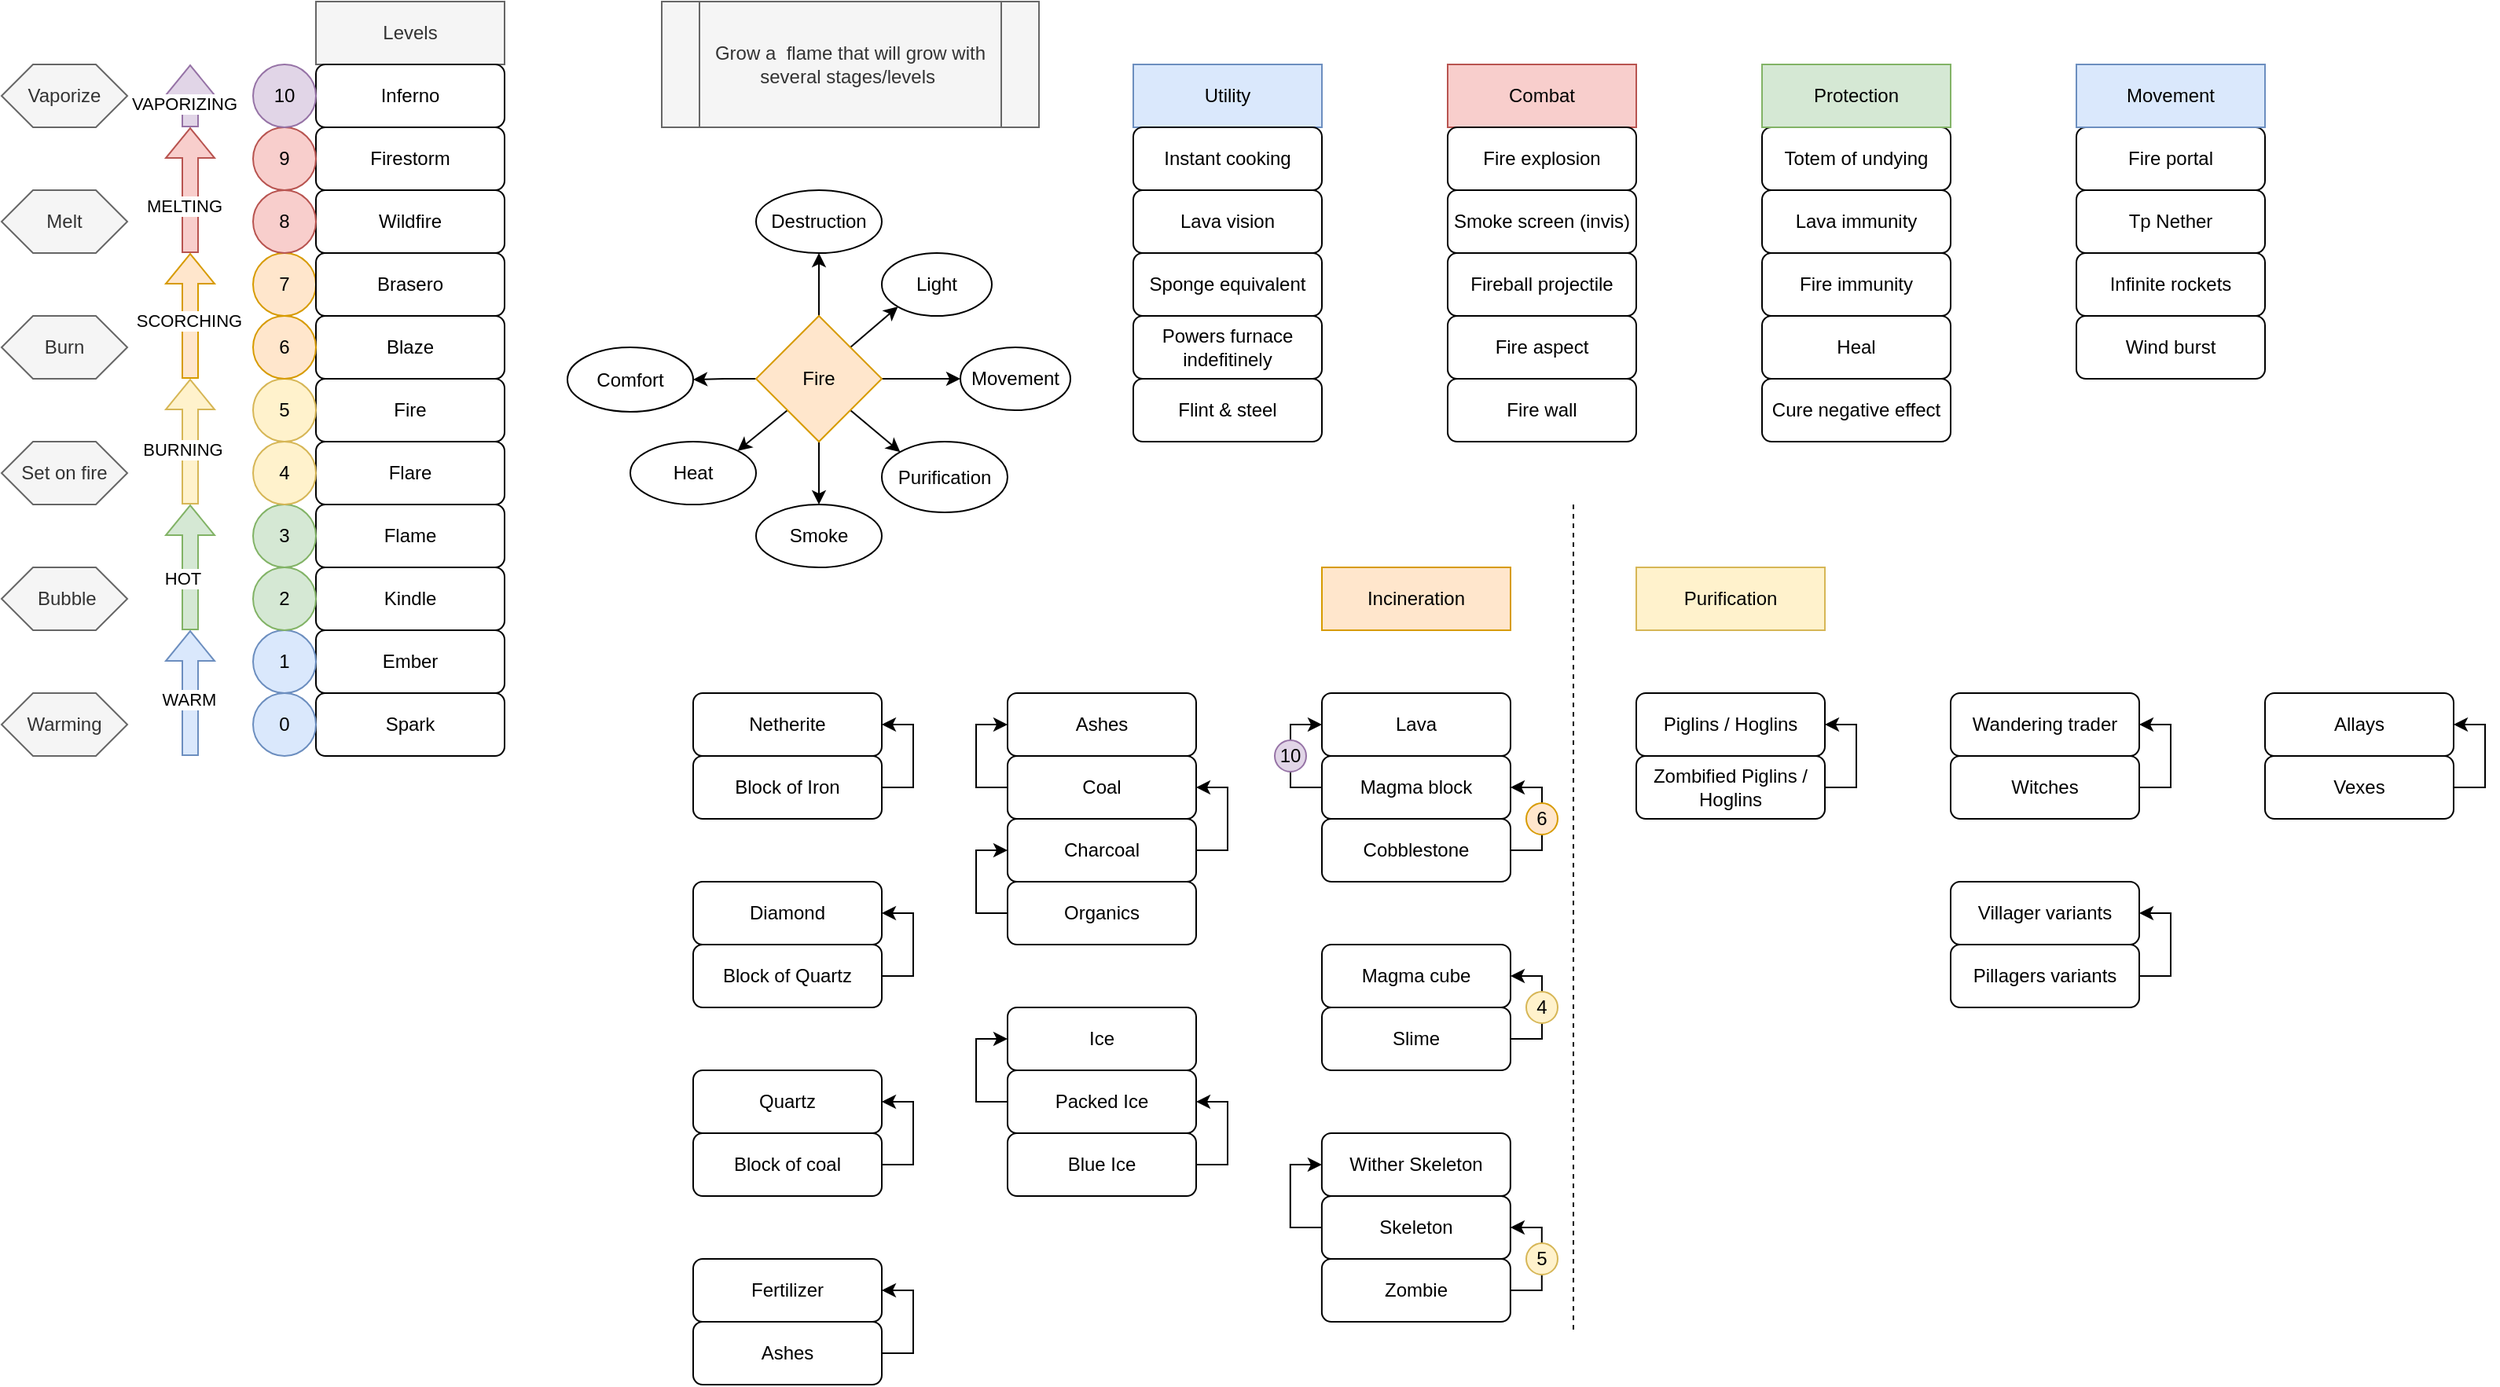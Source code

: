 <mxfile version="24.6.1" type="device">
  <diagram name="Page-1" id="gEDhe4CaS5Uwdqgw5bDy">
    <mxGraphModel dx="2025" dy="967" grid="1" gridSize="10" guides="0" tooltips="1" connect="1" arrows="1" fold="1" page="0" pageScale="1" pageWidth="850" pageHeight="1100" math="0" shadow="0">
      <root>
        <mxCell id="0" />
        <mxCell id="1" parent="0" />
        <mxCell id="9vY5qtYmIyrhnuWlowjL-1" value="Grow a&amp;nbsp; flame that will grow with several stages/levels&amp;nbsp;" style="shape=process;whiteSpace=wrap;html=1;backgroundOutline=1;fillColor=#f5f5f5;fontColor=#333333;strokeColor=#666666;" parent="1" vertex="1">
          <mxGeometry x="180" y="160" width="240" height="80" as="geometry" />
        </mxCell>
        <mxCell id="9vY5qtYmIyrhnuWlowjL-2" value="Spark" style="rounded=1;whiteSpace=wrap;html=1;" parent="1" vertex="1">
          <mxGeometry x="-40" y="600" width="120" height="40" as="geometry" />
        </mxCell>
        <mxCell id="9vY5qtYmIyrhnuWlowjL-3" value="Ember" style="rounded=1;whiteSpace=wrap;html=1;" parent="1" vertex="1">
          <mxGeometry x="-40" y="560" width="120" height="40" as="geometry" />
        </mxCell>
        <mxCell id="9vY5qtYmIyrhnuWlowjL-4" value="Levels" style="rounded=0;whiteSpace=wrap;html=1;fillColor=#f5f5f5;strokeColor=#666666;fontColor=#333333;" parent="1" vertex="1">
          <mxGeometry x="-40" y="160" width="120" height="40" as="geometry" />
        </mxCell>
        <mxCell id="9vY5qtYmIyrhnuWlowjL-6" value="Kindle" style="rounded=1;whiteSpace=wrap;html=1;" parent="1" vertex="1">
          <mxGeometry x="-40" y="520" width="120" height="40" as="geometry" />
        </mxCell>
        <mxCell id="9vY5qtYmIyrhnuWlowjL-8" value="Flame" style="rounded=1;whiteSpace=wrap;html=1;" parent="1" vertex="1">
          <mxGeometry x="-40" y="480" width="120" height="40" as="geometry" />
        </mxCell>
        <mxCell id="9vY5qtYmIyrhnuWlowjL-9" value="Flare" style="rounded=1;whiteSpace=wrap;html=1;" parent="1" vertex="1">
          <mxGeometry x="-40" y="440" width="120" height="40" as="geometry" />
        </mxCell>
        <mxCell id="9vY5qtYmIyrhnuWlowjL-10" value="Blaze" style="rounded=1;whiteSpace=wrap;html=1;" parent="1" vertex="1">
          <mxGeometry x="-40" y="360" width="120" height="40" as="geometry" />
        </mxCell>
        <mxCell id="9vY5qtYmIyrhnuWlowjL-11" value="Fire" style="rounded=1;whiteSpace=wrap;html=1;" parent="1" vertex="1">
          <mxGeometry x="-40" y="400" width="120" height="40" as="geometry" />
        </mxCell>
        <mxCell id="9vY5qtYmIyrhnuWlowjL-12" value="Wildfire" style="rounded=1;whiteSpace=wrap;html=1;" parent="1" vertex="1">
          <mxGeometry x="-40" y="280" width="120" height="40" as="geometry" />
        </mxCell>
        <mxCell id="9vY5qtYmIyrhnuWlowjL-13" value="Firestorm" style="rounded=1;whiteSpace=wrap;html=1;" parent="1" vertex="1">
          <mxGeometry x="-40" y="240" width="120" height="40" as="geometry" />
        </mxCell>
        <mxCell id="9vY5qtYmIyrhnuWlowjL-18" value="Inferno" style="rounded=1;whiteSpace=wrap;html=1;" parent="1" vertex="1">
          <mxGeometry x="-40" y="200" width="120" height="40" as="geometry" />
        </mxCell>
        <mxCell id="9vY5qtYmIyrhnuWlowjL-19" value="0" style="ellipse;whiteSpace=wrap;html=1;aspect=fixed;fillColor=#dae8fc;strokeColor=#6c8ebf;" parent="1" vertex="1">
          <mxGeometry x="-80" y="600" width="40" height="40" as="geometry" />
        </mxCell>
        <mxCell id="9vY5qtYmIyrhnuWlowjL-20" value="1" style="ellipse;whiteSpace=wrap;html=1;aspect=fixed;fillColor=#dae8fc;strokeColor=#6c8ebf;" parent="1" vertex="1">
          <mxGeometry x="-80" y="560" width="40" height="40" as="geometry" />
        </mxCell>
        <mxCell id="9vY5qtYmIyrhnuWlowjL-21" value="2" style="ellipse;whiteSpace=wrap;html=1;aspect=fixed;fillColor=#d5e8d4;strokeColor=#82b366;" parent="1" vertex="1">
          <mxGeometry x="-80" y="520" width="40" height="40" as="geometry" />
        </mxCell>
        <mxCell id="9vY5qtYmIyrhnuWlowjL-22" value="3" style="ellipse;whiteSpace=wrap;html=1;aspect=fixed;fillColor=#d5e8d4;strokeColor=#82b366;" parent="1" vertex="1">
          <mxGeometry x="-80" y="480" width="40" height="40" as="geometry" />
        </mxCell>
        <mxCell id="9vY5qtYmIyrhnuWlowjL-23" value="4" style="ellipse;whiteSpace=wrap;html=1;aspect=fixed;fillColor=#fff2cc;strokeColor=#d6b656;" parent="1" vertex="1">
          <mxGeometry x="-80" y="440" width="40" height="40" as="geometry" />
        </mxCell>
        <mxCell id="9vY5qtYmIyrhnuWlowjL-24" value="5" style="ellipse;whiteSpace=wrap;html=1;aspect=fixed;fillColor=#fff2cc;strokeColor=#d6b656;" parent="1" vertex="1">
          <mxGeometry x="-80" y="400" width="40" height="40" as="geometry" />
        </mxCell>
        <mxCell id="9vY5qtYmIyrhnuWlowjL-25" value="6" style="ellipse;whiteSpace=wrap;html=1;aspect=fixed;fillColor=#ffe6cc;strokeColor=#d79b00;" parent="1" vertex="1">
          <mxGeometry x="-80" y="360" width="40" height="40" as="geometry" />
        </mxCell>
        <mxCell id="9vY5qtYmIyrhnuWlowjL-26" value="7" style="ellipse;whiteSpace=wrap;html=1;aspect=fixed;fillColor=#ffe6cc;strokeColor=#d79b00;" parent="1" vertex="1">
          <mxGeometry x="-80" y="320" width="40" height="40" as="geometry" />
        </mxCell>
        <mxCell id="9vY5qtYmIyrhnuWlowjL-27" value="8" style="ellipse;whiteSpace=wrap;html=1;aspect=fixed;fillColor=#f8cecc;strokeColor=#b85450;" parent="1" vertex="1">
          <mxGeometry x="-80" y="280" width="40" height="40" as="geometry" />
        </mxCell>
        <mxCell id="9vY5qtYmIyrhnuWlowjL-28" value="9" style="ellipse;whiteSpace=wrap;html=1;aspect=fixed;fillColor=#f8cecc;strokeColor=#b85450;" parent="1" vertex="1">
          <mxGeometry x="-80" y="240" width="40" height="40" as="geometry" />
        </mxCell>
        <mxCell id="9vY5qtYmIyrhnuWlowjL-29" value="10" style="ellipse;whiteSpace=wrap;html=1;aspect=fixed;fillColor=#e1d5e7;strokeColor=#9673a6;" parent="1" vertex="1">
          <mxGeometry x="-80" y="200" width="40" height="40" as="geometry" />
        </mxCell>
        <mxCell id="9vY5qtYmIyrhnuWlowjL-30" value="Powers furnace indefitinely" style="rounded=1;whiteSpace=wrap;html=1;" parent="1" vertex="1">
          <mxGeometry x="480" y="360" width="120" height="40" as="geometry" />
        </mxCell>
        <mxCell id="9vY5qtYmIyrhnuWlowjL-32" value="Flint &amp;amp; steel" style="rounded=1;whiteSpace=wrap;html=1;" parent="1" vertex="1">
          <mxGeometry x="480" y="400" width="120" height="40" as="geometry" />
        </mxCell>
        <mxCell id="9vY5qtYmIyrhnuWlowjL-33" value="Fire immunity" style="rounded=1;whiteSpace=wrap;html=1;" parent="1" vertex="1">
          <mxGeometry x="880" y="320" width="120" height="40" as="geometry" />
        </mxCell>
        <mxCell id="9vY5qtYmIyrhnuWlowjL-34" value="Lava immunity" style="rounded=1;whiteSpace=wrap;html=1;" parent="1" vertex="1">
          <mxGeometry x="880" y="280" width="120" height="40" as="geometry" />
        </mxCell>
        <mxCell id="9vY5qtYmIyrhnuWlowjL-40" value="Lava vision" style="rounded=1;whiteSpace=wrap;html=1;" parent="1" vertex="1">
          <mxGeometry x="480" y="280" width="120" height="40" as="geometry" />
        </mxCell>
        <mxCell id="9vY5qtYmIyrhnuWlowjL-43" value="Fireball projectile" style="rounded=1;whiteSpace=wrap;html=1;" parent="1" vertex="1">
          <mxGeometry x="680" y="320" width="120" height="40" as="geometry" />
        </mxCell>
        <mxCell id="9vY5qtYmIyrhnuWlowjL-46" value="Utility" style="rounded=0;whiteSpace=wrap;html=1;fillColor=#dae8fc;strokeColor=#6c8ebf;" parent="1" vertex="1">
          <mxGeometry x="480" y="200" width="120" height="40" as="geometry" />
        </mxCell>
        <mxCell id="9vY5qtYmIyrhnuWlowjL-47" value="Combat" style="rounded=0;whiteSpace=wrap;html=1;fillColor=#f8cecc;strokeColor=#b85450;" parent="1" vertex="1">
          <mxGeometry x="680" y="200" width="120" height="40" as="geometry" />
        </mxCell>
        <mxCell id="9vY5qtYmIyrhnuWlowjL-48" value="Fire explosion" style="rounded=1;whiteSpace=wrap;html=1;" parent="1" vertex="1">
          <mxGeometry x="680" y="240" width="120" height="40" as="geometry" />
        </mxCell>
        <mxCell id="9vY5qtYmIyrhnuWlowjL-49" value="Fire aspect" style="rounded=1;whiteSpace=wrap;html=1;" parent="1" vertex="1">
          <mxGeometry x="680" y="360" width="120" height="40" as="geometry" />
        </mxCell>
        <mxCell id="9vY5qtYmIyrhnuWlowjL-50" value="Instant cooking" style="rounded=1;whiteSpace=wrap;html=1;" parent="1" vertex="1">
          <mxGeometry x="480" y="240" width="120" height="40" as="geometry" />
        </mxCell>
        <mxCell id="9vY5qtYmIyrhnuWlowjL-51" value="Diamond" style="rounded=1;whiteSpace=wrap;html=1;" parent="1" vertex="1">
          <mxGeometry x="200" y="720" width="120" height="40" as="geometry" />
        </mxCell>
        <mxCell id="9vY5qtYmIyrhnuWlowjL-52" value="Quartz" style="rounded=1;whiteSpace=wrap;html=1;" parent="1" vertex="1">
          <mxGeometry x="200" y="840" width="120" height="40" as="geometry" />
        </mxCell>
        <mxCell id="9vY5qtYmIyrhnuWlowjL-53" value="Infinite rockets" style="rounded=1;whiteSpace=wrap;html=1;" parent="1" vertex="1">
          <mxGeometry x="1080" y="320" width="120" height="40" as="geometry" />
        </mxCell>
        <mxCell id="9vY5qtYmIyrhnuWlowjL-55" value="Totem of undying" style="rounded=1;whiteSpace=wrap;html=1;" parent="1" vertex="1">
          <mxGeometry x="880" y="240" width="120" height="40" as="geometry" />
        </mxCell>
        <mxCell id="HRPFJCk6ka9-1cs9kUba-69" style="edgeStyle=orthogonalEdgeStyle;rounded=0;orthogonalLoop=1;jettySize=auto;html=1;exitX=1;exitY=0.5;exitDx=0;exitDy=0;entryX=1;entryY=0.5;entryDx=0;entryDy=0;" edge="1" parent="1" source="9vY5qtYmIyrhnuWlowjL-56" target="HRPFJCk6ka9-1cs9kUba-68">
          <mxGeometry relative="1" as="geometry" />
        </mxCell>
        <mxCell id="9vY5qtYmIyrhnuWlowjL-56" value="Vexes" style="rounded=1;whiteSpace=wrap;html=1;" parent="1" vertex="1">
          <mxGeometry x="1200" y="640" width="120" height="40" as="geometry" />
        </mxCell>
        <mxCell id="9vY5qtYmIyrhnuWlowjL-57" value="Wandering trader" style="rounded=1;whiteSpace=wrap;html=1;" parent="1" vertex="1">
          <mxGeometry x="1000" y="600" width="120" height="40" as="geometry" />
        </mxCell>
        <mxCell id="9vY5qtYmIyrhnuWlowjL-58" value="Fire wall" style="rounded=1;whiteSpace=wrap;html=1;" parent="1" vertex="1">
          <mxGeometry x="680" y="400" width="120" height="40" as="geometry" />
        </mxCell>
        <mxCell id="9vY5qtYmIyrhnuWlowjL-59" value="Fire portal" style="rounded=1;whiteSpace=wrap;html=1;" parent="1" vertex="1">
          <mxGeometry x="1080" y="240" width="120" height="40" as="geometry" />
        </mxCell>
        <mxCell id="9vY5qtYmIyrhnuWlowjL-60" value="Wither Skeleton" style="rounded=1;whiteSpace=wrap;html=1;" parent="1" vertex="1">
          <mxGeometry x="599.94" y="880" width="120" height="40" as="geometry" />
        </mxCell>
        <mxCell id="9vY5qtYmIyrhnuWlowjL-62" value="Wind burst" style="rounded=1;whiteSpace=wrap;html=1;" parent="1" vertex="1">
          <mxGeometry x="1080" y="360" width="120" height="40" as="geometry" />
        </mxCell>
        <mxCell id="9vY5qtYmIyrhnuWlowjL-63" value="Piglins / Hoglins" style="rounded=1;whiteSpace=wrap;html=1;" parent="1" vertex="1">
          <mxGeometry x="800" y="600" width="120" height="40" as="geometry" />
        </mxCell>
        <mxCell id="HRPFJCk6ka9-1cs9kUba-19" style="rounded=0;orthogonalLoop=1;jettySize=auto;html=1;exitX=1;exitY=0;exitDx=0;exitDy=0;entryX=0;entryY=1;entryDx=0;entryDy=0;" edge="1" parent="1" source="9vY5qtYmIyrhnuWlowjL-65" target="9vY5qtYmIyrhnuWlowjL-69">
          <mxGeometry relative="1" as="geometry" />
        </mxCell>
        <mxCell id="HRPFJCk6ka9-1cs9kUba-20" style="edgeStyle=orthogonalEdgeStyle;rounded=0;orthogonalLoop=1;jettySize=auto;html=1;exitX=0.5;exitY=0;exitDx=0;exitDy=0;entryX=0.5;entryY=1;entryDx=0;entryDy=0;" edge="1" parent="1" source="9vY5qtYmIyrhnuWlowjL-65" target="9vY5qtYmIyrhnuWlowjL-67">
          <mxGeometry relative="1" as="geometry" />
        </mxCell>
        <mxCell id="HRPFJCk6ka9-1cs9kUba-21" style="edgeStyle=orthogonalEdgeStyle;rounded=0;orthogonalLoop=1;jettySize=auto;html=1;exitX=0;exitY=0.5;exitDx=0;exitDy=0;entryX=1;entryY=0.5;entryDx=0;entryDy=0;" edge="1" parent="1" source="9vY5qtYmIyrhnuWlowjL-65" target="9vY5qtYmIyrhnuWlowjL-74">
          <mxGeometry relative="1" as="geometry" />
        </mxCell>
        <mxCell id="HRPFJCk6ka9-1cs9kUba-22" style="edgeStyle=orthogonalEdgeStyle;rounded=0;orthogonalLoop=1;jettySize=auto;html=1;exitX=0.5;exitY=1;exitDx=0;exitDy=0;entryX=0.5;entryY=0;entryDx=0;entryDy=0;" edge="1" parent="1" source="9vY5qtYmIyrhnuWlowjL-65" target="9vY5qtYmIyrhnuWlowjL-72">
          <mxGeometry relative="1" as="geometry" />
        </mxCell>
        <mxCell id="HRPFJCk6ka9-1cs9kUba-23" style="rounded=0;orthogonalLoop=1;jettySize=auto;html=1;exitX=1;exitY=1;exitDx=0;exitDy=0;entryX=0;entryY=0;entryDx=0;entryDy=0;" edge="1" parent="1" source="9vY5qtYmIyrhnuWlowjL-65" target="9vY5qtYmIyrhnuWlowjL-70">
          <mxGeometry relative="1" as="geometry" />
        </mxCell>
        <mxCell id="HRPFJCk6ka9-1cs9kUba-24" style="rounded=0;orthogonalLoop=1;jettySize=auto;html=1;exitX=0;exitY=1;exitDx=0;exitDy=0;entryX=1;entryY=0;entryDx=0;entryDy=0;" edge="1" parent="1" source="9vY5qtYmIyrhnuWlowjL-65" target="9vY5qtYmIyrhnuWlowjL-71">
          <mxGeometry relative="1" as="geometry" />
        </mxCell>
        <mxCell id="HRPFJCk6ka9-1cs9kUba-94" value="" style="edgeStyle=orthogonalEdgeStyle;rounded=0;orthogonalLoop=1;jettySize=auto;html=1;" edge="1" parent="1" source="9vY5qtYmIyrhnuWlowjL-65" target="HRPFJCk6ka9-1cs9kUba-93">
          <mxGeometry relative="1" as="geometry" />
        </mxCell>
        <mxCell id="9vY5qtYmIyrhnuWlowjL-65" value="Fire" style="rhombus;whiteSpace=wrap;html=1;fillColor=#ffe6cc;strokeColor=#d79b00;" parent="1" vertex="1">
          <mxGeometry x="240" y="360" width="80" height="80" as="geometry" />
        </mxCell>
        <mxCell id="9vY5qtYmIyrhnuWlowjL-67" value="Destruction" style="ellipse;whiteSpace=wrap;html=1;" parent="1" vertex="1">
          <mxGeometry x="240" y="280" width="80" height="40" as="geometry" />
        </mxCell>
        <mxCell id="9vY5qtYmIyrhnuWlowjL-69" value="Light" style="ellipse;whiteSpace=wrap;html=1;" parent="1" vertex="1">
          <mxGeometry x="320" y="320" width="70" height="40" as="geometry" />
        </mxCell>
        <mxCell id="9vY5qtYmIyrhnuWlowjL-70" value="Purification" style="ellipse;whiteSpace=wrap;html=1;" parent="1" vertex="1">
          <mxGeometry x="320" y="440" width="80" height="45" as="geometry" />
        </mxCell>
        <mxCell id="9vY5qtYmIyrhnuWlowjL-71" value="Heat" style="ellipse;whiteSpace=wrap;html=1;" parent="1" vertex="1">
          <mxGeometry x="160" y="440" width="80" height="40" as="geometry" />
        </mxCell>
        <mxCell id="9vY5qtYmIyrhnuWlowjL-72" value="Smoke" style="ellipse;whiteSpace=wrap;html=1;" parent="1" vertex="1">
          <mxGeometry x="240" y="480" width="80" height="40" as="geometry" />
        </mxCell>
        <mxCell id="9vY5qtYmIyrhnuWlowjL-74" value="Comfort" style="ellipse;whiteSpace=wrap;html=1;" parent="1" vertex="1">
          <mxGeometry x="120" y="380" width="80" height="41" as="geometry" />
        </mxCell>
        <mxCell id="9vY5qtYmIyrhnuWlowjL-75" value="Heal" style="rounded=1;whiteSpace=wrap;html=1;" parent="1" vertex="1">
          <mxGeometry x="880" y="360" width="120" height="40" as="geometry" />
        </mxCell>
        <mxCell id="9vY5qtYmIyrhnuWlowjL-76" value="Cure negative effect" style="rounded=1;whiteSpace=wrap;html=1;" parent="1" vertex="1">
          <mxGeometry x="880" y="400" width="120" height="40" as="geometry" />
        </mxCell>
        <mxCell id="9vY5qtYmIyrhnuWlowjL-77" value="Sponge equivalent" style="rounded=1;whiteSpace=wrap;html=1;" parent="1" vertex="1">
          <mxGeometry x="480" y="320" width="120" height="40" as="geometry" />
        </mxCell>
        <mxCell id="k5zfAPGrC8LkjgEPoNBX-1" value="Tp Nether" style="rounded=1;whiteSpace=wrap;html=1;" parent="1" vertex="1">
          <mxGeometry x="1080" y="280" width="120" height="40" as="geometry" />
        </mxCell>
        <mxCell id="HRPFJCk6ka9-1cs9kUba-65" style="edgeStyle=orthogonalEdgeStyle;rounded=0;orthogonalLoop=1;jettySize=auto;html=1;exitX=1;exitY=0.5;exitDx=0;exitDy=0;entryX=1;entryY=0.5;entryDx=0;entryDy=0;" edge="1" parent="1" source="k5zfAPGrC8LkjgEPoNBX-3" target="HRPFJCk6ka9-1cs9kUba-64">
          <mxGeometry relative="1" as="geometry" />
        </mxCell>
        <mxCell id="k5zfAPGrC8LkjgEPoNBX-3" value="Slime" style="rounded=1;whiteSpace=wrap;html=1;" parent="1" vertex="1">
          <mxGeometry x="600" y="800" width="120" height="40" as="geometry" />
        </mxCell>
        <mxCell id="k5zfAPGrC8LkjgEPoNBX-5" value="Smoke screen (invis)" style="rounded=1;whiteSpace=wrap;html=1;" parent="1" vertex="1">
          <mxGeometry x="680" y="280" width="120" height="40" as="geometry" />
        </mxCell>
        <mxCell id="k5zfAPGrC8LkjgEPoNBX-8" value="Protection" style="rounded=0;whiteSpace=wrap;html=1;fillColor=#d5e8d4;strokeColor=#82b366;" parent="1" vertex="1">
          <mxGeometry x="880" y="200" width="120" height="40" as="geometry" />
        </mxCell>
        <mxCell id="k5zfAPGrC8LkjgEPoNBX-10" value="Movement" style="rounded=0;whiteSpace=wrap;html=1;fillColor=#dae8fc;strokeColor=#6c8ebf;" parent="1" vertex="1">
          <mxGeometry x="1080" y="200" width="120" height="40" as="geometry" />
        </mxCell>
        <mxCell id="HRPFJCk6ka9-1cs9kUba-9" value="Warming" style="shape=hexagon;perimeter=hexagonPerimeter2;whiteSpace=wrap;html=1;fixedSize=1;fillColor=#f5f5f5;fontColor=#333333;strokeColor=#666666;" vertex="1" parent="1">
          <mxGeometry x="-240" y="600" width="80" height="40" as="geometry" />
        </mxCell>
        <mxCell id="HRPFJCk6ka9-1cs9kUba-10" value="&amp;nbsp;Bubble" style="shape=hexagon;perimeter=hexagonPerimeter2;whiteSpace=wrap;html=1;fixedSize=1;fillColor=#f5f5f5;fontColor=#333333;strokeColor=#666666;" vertex="1" parent="1">
          <mxGeometry x="-240" y="520" width="80" height="40" as="geometry" />
        </mxCell>
        <mxCell id="HRPFJCk6ka9-1cs9kUba-11" value="Set on fire" style="shape=hexagon;perimeter=hexagonPerimeter2;whiteSpace=wrap;html=1;fixedSize=1;fillColor=#f5f5f5;fontColor=#333333;strokeColor=#666666;" vertex="1" parent="1">
          <mxGeometry x="-240" y="440" width="80" height="40" as="geometry" />
        </mxCell>
        <mxCell id="HRPFJCk6ka9-1cs9kUba-12" value="Burn" style="shape=hexagon;perimeter=hexagonPerimeter2;whiteSpace=wrap;html=1;fixedSize=1;fillColor=#f5f5f5;fontColor=#333333;strokeColor=#666666;" vertex="1" parent="1">
          <mxGeometry x="-240" y="360" width="80" height="40" as="geometry" />
        </mxCell>
        <mxCell id="HRPFJCk6ka9-1cs9kUba-13" value="Melt" style="shape=hexagon;perimeter=hexagonPerimeter2;whiteSpace=wrap;html=1;fixedSize=1;fillColor=#f5f5f5;fontColor=#333333;strokeColor=#666666;" vertex="1" parent="1">
          <mxGeometry x="-240" y="280" width="80" height="40" as="geometry" />
        </mxCell>
        <mxCell id="HRPFJCk6ka9-1cs9kUba-14" value="Vaporize" style="shape=hexagon;perimeter=hexagonPerimeter2;whiteSpace=wrap;html=1;fixedSize=1;fillColor=#f5f5f5;fontColor=#333333;strokeColor=#666666;" vertex="1" parent="1">
          <mxGeometry x="-240" y="200" width="80" height="40" as="geometry" />
        </mxCell>
        <mxCell id="HRPFJCk6ka9-1cs9kUba-91" style="edgeStyle=orthogonalEdgeStyle;rounded=0;orthogonalLoop=1;jettySize=auto;html=1;exitX=1;exitY=0.5;exitDx=0;exitDy=0;entryX=1;entryY=0.5;entryDx=0;entryDy=0;" edge="1" parent="1" source="HRPFJCk6ka9-1cs9kUba-16" target="HRPFJCk6ka9-1cs9kUba-89">
          <mxGeometry relative="1" as="geometry" />
        </mxCell>
        <mxCell id="HRPFJCk6ka9-1cs9kUba-16" value="Blue Ice" style="rounded=1;whiteSpace=wrap;html=1;" vertex="1" parent="1">
          <mxGeometry x="400" y="880" width="120" height="40" as="geometry" />
        </mxCell>
        <mxCell id="HRPFJCk6ka9-1cs9kUba-27" value="Purification" style="rounded=0;whiteSpace=wrap;html=1;fillColor=#fff2cc;strokeColor=#d6b656;" vertex="1" parent="1">
          <mxGeometry x="800" y="520" width="120" height="40" as="geometry" />
        </mxCell>
        <mxCell id="HRPFJCk6ka9-1cs9kUba-62" style="edgeStyle=orthogonalEdgeStyle;rounded=0;orthogonalLoop=1;jettySize=auto;html=1;exitX=1;exitY=0.5;exitDx=0;exitDy=0;entryX=1;entryY=0.5;entryDx=0;entryDy=0;" edge="1" parent="1" source="HRPFJCk6ka9-1cs9kUba-34" target="HRPFJCk6ka9-1cs9kUba-61">
          <mxGeometry relative="1" as="geometry" />
        </mxCell>
        <mxCell id="HRPFJCk6ka9-1cs9kUba-34" value="Zombie" style="rounded=1;whiteSpace=wrap;html=1;" vertex="1" parent="1">
          <mxGeometry x="599.94" y="960" width="120" height="40" as="geometry" />
        </mxCell>
        <mxCell id="HRPFJCk6ka9-1cs9kUba-37" value="Incineration" style="rounded=0;whiteSpace=wrap;html=1;fillColor=#ffe6cc;strokeColor=#d79b00;" vertex="1" parent="1">
          <mxGeometry x="600" y="520" width="120" height="40" as="geometry" />
        </mxCell>
        <mxCell id="HRPFJCk6ka9-1cs9kUba-47" value="" style="shape=flexArrow;endArrow=classic;html=1;rounded=0;fillColor=#f8cecc;strokeColor=#b85450;" edge="1" parent="1">
          <mxGeometry width="50" height="50" relative="1" as="geometry">
            <mxPoint x="-120" y="320" as="sourcePoint" />
            <mxPoint x="-120" y="240" as="targetPoint" />
          </mxGeometry>
        </mxCell>
        <mxCell id="HRPFJCk6ka9-1cs9kUba-109" value="MELTING" style="edgeLabel;html=1;align=center;verticalAlign=middle;resizable=0;points=[];" vertex="1" connectable="0" parent="HRPFJCk6ka9-1cs9kUba-47">
          <mxGeometry x="-0.252" y="4" relative="1" as="geometry">
            <mxPoint as="offset" />
          </mxGeometry>
        </mxCell>
        <mxCell id="HRPFJCk6ka9-1cs9kUba-49" value="Brasero" style="rounded=1;whiteSpace=wrap;html=1;" vertex="1" parent="1">
          <mxGeometry x="-40" y="320" width="120" height="40" as="geometry" />
        </mxCell>
        <mxCell id="HRPFJCk6ka9-1cs9kUba-53" value="Netherite" style="rounded=1;whiteSpace=wrap;html=1;" vertex="1" parent="1">
          <mxGeometry x="200" y="600" width="120" height="40" as="geometry" />
        </mxCell>
        <mxCell id="HRPFJCk6ka9-1cs9kUba-82" style="edgeStyle=orthogonalEdgeStyle;rounded=0;orthogonalLoop=1;jettySize=auto;html=1;exitX=0;exitY=0.5;exitDx=0;exitDy=0;entryX=0;entryY=0.5;entryDx=0;entryDy=0;" edge="1" parent="1" source="HRPFJCk6ka9-1cs9kUba-56" target="HRPFJCk6ka9-1cs9kUba-81">
          <mxGeometry relative="1" as="geometry" />
        </mxCell>
        <mxCell id="HRPFJCk6ka9-1cs9kUba-56" value="Magma block" style="rounded=1;whiteSpace=wrap;html=1;" vertex="1" parent="1">
          <mxGeometry x="600" y="640" width="120" height="40" as="geometry" />
        </mxCell>
        <mxCell id="HRPFJCk6ka9-1cs9kUba-59" style="edgeStyle=orthogonalEdgeStyle;rounded=0;orthogonalLoop=1;jettySize=auto;html=1;exitX=1;exitY=0.5;exitDx=0;exitDy=0;entryX=1;entryY=0.5;entryDx=0;entryDy=0;" edge="1" parent="1" source="HRPFJCk6ka9-1cs9kUba-57" target="HRPFJCk6ka9-1cs9kUba-56">
          <mxGeometry relative="1" as="geometry" />
        </mxCell>
        <mxCell id="HRPFJCk6ka9-1cs9kUba-57" value="Cobblestone" style="rounded=1;whiteSpace=wrap;html=1;" vertex="1" parent="1">
          <mxGeometry x="600" y="680" width="120" height="40" as="geometry" />
        </mxCell>
        <mxCell id="HRPFJCk6ka9-1cs9kUba-63" style="edgeStyle=orthogonalEdgeStyle;rounded=0;orthogonalLoop=1;jettySize=auto;html=1;exitX=0;exitY=0.5;exitDx=0;exitDy=0;entryX=0;entryY=0.5;entryDx=0;entryDy=0;" edge="1" parent="1" source="HRPFJCk6ka9-1cs9kUba-61" target="9vY5qtYmIyrhnuWlowjL-60">
          <mxGeometry relative="1" as="geometry" />
        </mxCell>
        <mxCell id="HRPFJCk6ka9-1cs9kUba-61" value="Skeleton" style="rounded=1;whiteSpace=wrap;html=1;" vertex="1" parent="1">
          <mxGeometry x="599.94" y="920" width="120" height="40" as="geometry" />
        </mxCell>
        <mxCell id="HRPFJCk6ka9-1cs9kUba-64" value="Magma cube" style="rounded=1;whiteSpace=wrap;html=1;" vertex="1" parent="1">
          <mxGeometry x="600" y="760" width="120" height="40" as="geometry" />
        </mxCell>
        <mxCell id="HRPFJCk6ka9-1cs9kUba-67" style="edgeStyle=orthogonalEdgeStyle;rounded=0;orthogonalLoop=1;jettySize=auto;html=1;exitX=1;exitY=0.5;exitDx=0;exitDy=0;entryX=1;entryY=0.5;entryDx=0;entryDy=0;" edge="1" parent="1" source="HRPFJCk6ka9-1cs9kUba-66" target="9vY5qtYmIyrhnuWlowjL-63">
          <mxGeometry relative="1" as="geometry" />
        </mxCell>
        <mxCell id="HRPFJCk6ka9-1cs9kUba-66" value="Zombified Piglins / Hoglins" style="rounded=1;whiteSpace=wrap;html=1;" vertex="1" parent="1">
          <mxGeometry x="800" y="640" width="120" height="40" as="geometry" />
        </mxCell>
        <mxCell id="HRPFJCk6ka9-1cs9kUba-68" value="Allays" style="rounded=1;whiteSpace=wrap;html=1;" vertex="1" parent="1">
          <mxGeometry x="1200" y="600" width="120" height="40" as="geometry" />
        </mxCell>
        <mxCell id="HRPFJCk6ka9-1cs9kUba-71" style="edgeStyle=orthogonalEdgeStyle;rounded=0;orthogonalLoop=1;jettySize=auto;html=1;exitX=1;exitY=0.5;exitDx=0;exitDy=0;entryX=1;entryY=0.5;entryDx=0;entryDy=0;" edge="1" parent="1" source="HRPFJCk6ka9-1cs9kUba-70" target="9vY5qtYmIyrhnuWlowjL-57">
          <mxGeometry relative="1" as="geometry" />
        </mxCell>
        <mxCell id="HRPFJCk6ka9-1cs9kUba-70" value="Witches" style="rounded=1;whiteSpace=wrap;html=1;" vertex="1" parent="1">
          <mxGeometry x="1000" y="640" width="120" height="40" as="geometry" />
        </mxCell>
        <mxCell id="HRPFJCk6ka9-1cs9kUba-72" value="Villager variants" style="rounded=1;whiteSpace=wrap;html=1;" vertex="1" parent="1">
          <mxGeometry x="1000" y="720" width="120" height="40" as="geometry" />
        </mxCell>
        <mxCell id="HRPFJCk6ka9-1cs9kUba-73" style="edgeStyle=orthogonalEdgeStyle;rounded=0;orthogonalLoop=1;jettySize=auto;html=1;exitX=1;exitY=0.5;exitDx=0;exitDy=0;entryX=1;entryY=0.5;entryDx=0;entryDy=0;" edge="1" parent="1" source="HRPFJCk6ka9-1cs9kUba-74" target="HRPFJCk6ka9-1cs9kUba-72">
          <mxGeometry relative="1" as="geometry" />
        </mxCell>
        <mxCell id="HRPFJCk6ka9-1cs9kUba-74" value="Pillagers variants" style="rounded=1;whiteSpace=wrap;html=1;" vertex="1" parent="1">
          <mxGeometry x="1000" y="760" width="120" height="40" as="geometry" />
        </mxCell>
        <mxCell id="HRPFJCk6ka9-1cs9kUba-76" style="edgeStyle=orthogonalEdgeStyle;rounded=0;orthogonalLoop=1;jettySize=auto;html=1;exitX=1;exitY=0.5;exitDx=0;exitDy=0;entryX=1;entryY=0.5;entryDx=0;entryDy=0;" edge="1" parent="1" source="HRPFJCk6ka9-1cs9kUba-75" target="HRPFJCk6ka9-1cs9kUba-53">
          <mxGeometry relative="1" as="geometry" />
        </mxCell>
        <mxCell id="HRPFJCk6ka9-1cs9kUba-75" value="Block of Iron" style="rounded=1;whiteSpace=wrap;html=1;" vertex="1" parent="1">
          <mxGeometry x="200" y="640" width="120" height="40" as="geometry" />
        </mxCell>
        <mxCell id="HRPFJCk6ka9-1cs9kUba-84" style="edgeStyle=orthogonalEdgeStyle;rounded=0;orthogonalLoop=1;jettySize=auto;html=1;exitX=1;exitY=0.5;exitDx=0;exitDy=0;entryX=1;entryY=0.5;entryDx=0;entryDy=0;" edge="1" parent="1" source="HRPFJCk6ka9-1cs9kUba-77" target="9vY5qtYmIyrhnuWlowjL-51">
          <mxGeometry relative="1" as="geometry" />
        </mxCell>
        <mxCell id="HRPFJCk6ka9-1cs9kUba-77" value="Block of Quartz" style="rounded=1;whiteSpace=wrap;html=1;" vertex="1" parent="1">
          <mxGeometry x="200" y="760" width="120" height="40" as="geometry" />
        </mxCell>
        <mxCell id="HRPFJCk6ka9-1cs9kUba-80" style="edgeStyle=orthogonalEdgeStyle;rounded=0;orthogonalLoop=1;jettySize=auto;html=1;exitX=1;exitY=0.5;exitDx=0;exitDy=0;entryX=1;entryY=0.5;entryDx=0;entryDy=0;" edge="1" parent="1" source="HRPFJCk6ka9-1cs9kUba-79" target="9vY5qtYmIyrhnuWlowjL-52">
          <mxGeometry relative="1" as="geometry" />
        </mxCell>
        <mxCell id="HRPFJCk6ka9-1cs9kUba-79" value="Block of coal" style="rounded=1;whiteSpace=wrap;html=1;" vertex="1" parent="1">
          <mxGeometry x="200" y="880" width="120" height="40" as="geometry" />
        </mxCell>
        <mxCell id="HRPFJCk6ka9-1cs9kUba-81" value="Lava" style="rounded=1;whiteSpace=wrap;html=1;" vertex="1" parent="1">
          <mxGeometry x="600" y="600" width="120" height="40" as="geometry" />
        </mxCell>
        <mxCell id="HRPFJCk6ka9-1cs9kUba-87" value="Ashes" style="rounded=1;whiteSpace=wrap;html=1;" vertex="1" parent="1">
          <mxGeometry x="400" y="600" width="120" height="40" as="geometry" />
        </mxCell>
        <mxCell id="HRPFJCk6ka9-1cs9kUba-92" style="edgeStyle=orthogonalEdgeStyle;rounded=0;orthogonalLoop=1;jettySize=auto;html=1;exitX=0;exitY=0.5;exitDx=0;exitDy=0;entryX=0;entryY=0.5;entryDx=0;entryDy=0;" edge="1" parent="1" source="HRPFJCk6ka9-1cs9kUba-89" target="HRPFJCk6ka9-1cs9kUba-90">
          <mxGeometry relative="1" as="geometry" />
        </mxCell>
        <mxCell id="HRPFJCk6ka9-1cs9kUba-89" value="Packed Ice" style="rounded=1;whiteSpace=wrap;html=1;" vertex="1" parent="1">
          <mxGeometry x="400" y="840" width="120" height="40" as="geometry" />
        </mxCell>
        <mxCell id="HRPFJCk6ka9-1cs9kUba-90" value="Ice" style="rounded=1;whiteSpace=wrap;html=1;" vertex="1" parent="1">
          <mxGeometry x="400" y="800" width="120" height="40" as="geometry" />
        </mxCell>
        <mxCell id="HRPFJCk6ka9-1cs9kUba-93" value="Movement" style="ellipse;whiteSpace=wrap;html=1;" vertex="1" parent="1">
          <mxGeometry x="370" y="380" width="70" height="40" as="geometry" />
        </mxCell>
        <mxCell id="HRPFJCk6ka9-1cs9kUba-95" value="" style="endArrow=none;dashed=1;html=1;rounded=0;" edge="1" parent="1">
          <mxGeometry width="50" height="50" relative="1" as="geometry">
            <mxPoint x="760" y="480" as="sourcePoint" />
            <mxPoint x="760" y="1007.059" as="targetPoint" />
          </mxGeometry>
        </mxCell>
        <mxCell id="HRPFJCk6ka9-1cs9kUba-96" value="10" style="ellipse;whiteSpace=wrap;html=1;aspect=fixed;fillColor=#e1d5e7;strokeColor=#9673a6;" vertex="1" parent="1">
          <mxGeometry x="570" y="630" width="20" height="20" as="geometry" />
        </mxCell>
        <mxCell id="HRPFJCk6ka9-1cs9kUba-98" value="6" style="ellipse;whiteSpace=wrap;html=1;aspect=fixed;fillColor=#ffe6cc;strokeColor=#d79b00;" vertex="1" parent="1">
          <mxGeometry x="730" y="670" width="20" height="20" as="geometry" />
        </mxCell>
        <mxCell id="HRPFJCk6ka9-1cs9kUba-100" value="" style="shape=flexArrow;endArrow=classic;html=1;rounded=0;fillColor=#dae8fc;strokeColor=#6c8ebf;" edge="1" parent="1">
          <mxGeometry width="50" height="50" relative="1" as="geometry">
            <mxPoint x="-120" y="640" as="sourcePoint" />
            <mxPoint x="-120" y="560" as="targetPoint" />
          </mxGeometry>
        </mxCell>
        <mxCell id="HRPFJCk6ka9-1cs9kUba-105" value="WARM" style="edgeLabel;html=1;align=center;verticalAlign=middle;resizable=0;points=[];" vertex="1" connectable="0" parent="HRPFJCk6ka9-1cs9kUba-100">
          <mxGeometry x="-0.093" y="1" relative="1" as="geometry">
            <mxPoint as="offset" />
          </mxGeometry>
        </mxCell>
        <mxCell id="HRPFJCk6ka9-1cs9kUba-101" value="" style="shape=flexArrow;endArrow=classic;html=1;rounded=0;fillColor=#d5e8d4;strokeColor=#82b366;" edge="1" parent="1">
          <mxGeometry width="50" height="50" relative="1" as="geometry">
            <mxPoint x="-120" y="560" as="sourcePoint" />
            <mxPoint x="-120" y="480" as="targetPoint" />
          </mxGeometry>
        </mxCell>
        <mxCell id="HRPFJCk6ka9-1cs9kUba-106" value="HOT" style="edgeLabel;html=1;align=center;verticalAlign=middle;resizable=0;points=[];" vertex="1" connectable="0" parent="HRPFJCk6ka9-1cs9kUba-101">
          <mxGeometry x="-0.164" y="5" relative="1" as="geometry">
            <mxPoint as="offset" />
          </mxGeometry>
        </mxCell>
        <mxCell id="HRPFJCk6ka9-1cs9kUba-102" value="" style="shape=flexArrow;endArrow=classic;html=1;rounded=0;fillColor=#fff2cc;strokeColor=#d6b656;" edge="1" parent="1">
          <mxGeometry width="50" height="50" relative="1" as="geometry">
            <mxPoint x="-120" y="480" as="sourcePoint" />
            <mxPoint x="-120" y="400" as="targetPoint" />
          </mxGeometry>
        </mxCell>
        <mxCell id="HRPFJCk6ka9-1cs9kUba-107" value="BURNING" style="edgeLabel;html=1;align=center;verticalAlign=middle;resizable=0;points=[];" vertex="1" connectable="0" parent="HRPFJCk6ka9-1cs9kUba-102">
          <mxGeometry x="-0.121" y="5" relative="1" as="geometry">
            <mxPoint as="offset" />
          </mxGeometry>
        </mxCell>
        <mxCell id="HRPFJCk6ka9-1cs9kUba-103" value="" style="shape=flexArrow;endArrow=classic;html=1;rounded=0;fillColor=#ffe6cc;strokeColor=#d79b00;" edge="1" parent="1">
          <mxGeometry width="50" height="50" relative="1" as="geometry">
            <mxPoint x="-120" y="400" as="sourcePoint" />
            <mxPoint x="-120" y="320" as="targetPoint" />
          </mxGeometry>
        </mxCell>
        <mxCell id="HRPFJCk6ka9-1cs9kUba-108" value="SCORCHING" style="edgeLabel;html=1;align=center;verticalAlign=middle;resizable=0;points=[];" vertex="1" connectable="0" parent="HRPFJCk6ka9-1cs9kUba-103">
          <mxGeometry x="-0.079" y="1" relative="1" as="geometry">
            <mxPoint as="offset" />
          </mxGeometry>
        </mxCell>
        <mxCell id="HRPFJCk6ka9-1cs9kUba-110" value="" style="shape=flexArrow;endArrow=classic;html=1;rounded=0;fillColor=#e1d5e7;strokeColor=#9673a6;" edge="1" parent="1">
          <mxGeometry width="50" height="50" relative="1" as="geometry">
            <mxPoint x="-120" y="240" as="sourcePoint" />
            <mxPoint x="-120" y="200" as="targetPoint" />
          </mxGeometry>
        </mxCell>
        <mxCell id="HRPFJCk6ka9-1cs9kUba-111" value="VAPORIZING" style="edgeLabel;html=1;align=center;verticalAlign=middle;resizable=0;points=[];" vertex="1" connectable="0" parent="HRPFJCk6ka9-1cs9kUba-110">
          <mxGeometry x="-0.252" y="4" relative="1" as="geometry">
            <mxPoint as="offset" />
          </mxGeometry>
        </mxCell>
        <mxCell id="HRPFJCk6ka9-1cs9kUba-113" style="edgeStyle=orthogonalEdgeStyle;rounded=0;orthogonalLoop=1;jettySize=auto;html=1;exitX=0;exitY=0.5;exitDx=0;exitDy=0;entryX=0;entryY=0.5;entryDx=0;entryDy=0;" edge="1" parent="1" source="HRPFJCk6ka9-1cs9kUba-112" target="HRPFJCk6ka9-1cs9kUba-87">
          <mxGeometry relative="1" as="geometry" />
        </mxCell>
        <mxCell id="HRPFJCk6ka9-1cs9kUba-112" value="Coal" style="rounded=1;whiteSpace=wrap;html=1;" vertex="1" parent="1">
          <mxGeometry x="400" y="640" width="120" height="40" as="geometry" />
        </mxCell>
        <mxCell id="HRPFJCk6ka9-1cs9kUba-115" style="edgeStyle=orthogonalEdgeStyle;rounded=0;orthogonalLoop=1;jettySize=auto;html=1;exitX=1;exitY=0.5;exitDx=0;exitDy=0;entryX=1;entryY=0.5;entryDx=0;entryDy=0;" edge="1" parent="1" source="HRPFJCk6ka9-1cs9kUba-114" target="HRPFJCk6ka9-1cs9kUba-112">
          <mxGeometry relative="1" as="geometry" />
        </mxCell>
        <mxCell id="HRPFJCk6ka9-1cs9kUba-114" value="Charcoal" style="rounded=1;whiteSpace=wrap;html=1;" vertex="1" parent="1">
          <mxGeometry x="400" y="680" width="120" height="40" as="geometry" />
        </mxCell>
        <mxCell id="HRPFJCk6ka9-1cs9kUba-117" style="edgeStyle=orthogonalEdgeStyle;rounded=0;orthogonalLoop=1;jettySize=auto;html=1;exitX=0;exitY=0.5;exitDx=0;exitDy=0;entryX=0;entryY=0.5;entryDx=0;entryDy=0;" edge="1" parent="1" source="HRPFJCk6ka9-1cs9kUba-116" target="HRPFJCk6ka9-1cs9kUba-114">
          <mxGeometry relative="1" as="geometry" />
        </mxCell>
        <mxCell id="HRPFJCk6ka9-1cs9kUba-116" value="Organics" style="rounded=1;whiteSpace=wrap;html=1;" vertex="1" parent="1">
          <mxGeometry x="400" y="720" width="120" height="40" as="geometry" />
        </mxCell>
        <mxCell id="HRPFJCk6ka9-1cs9kUba-120" style="edgeStyle=orthogonalEdgeStyle;rounded=0;orthogonalLoop=1;jettySize=auto;html=1;exitX=1;exitY=0.5;exitDx=0;exitDy=0;entryX=1;entryY=0.5;entryDx=0;entryDy=0;" edge="1" parent="1" source="HRPFJCk6ka9-1cs9kUba-118" target="HRPFJCk6ka9-1cs9kUba-119">
          <mxGeometry relative="1" as="geometry" />
        </mxCell>
        <mxCell id="HRPFJCk6ka9-1cs9kUba-118" value="Ashes" style="rounded=1;whiteSpace=wrap;html=1;" vertex="1" parent="1">
          <mxGeometry x="200" y="1000" width="120" height="40" as="geometry" />
        </mxCell>
        <mxCell id="HRPFJCk6ka9-1cs9kUba-119" value="Fertilizer" style="rounded=1;whiteSpace=wrap;html=1;" vertex="1" parent="1">
          <mxGeometry x="200" y="960" width="120" height="40" as="geometry" />
        </mxCell>
        <mxCell id="HRPFJCk6ka9-1cs9kUba-121" value="4" style="ellipse;whiteSpace=wrap;html=1;aspect=fixed;fillColor=#fff2cc;strokeColor=#d6b656;" vertex="1" parent="1">
          <mxGeometry x="730" y="790" width="20" height="20" as="geometry" />
        </mxCell>
        <mxCell id="HRPFJCk6ka9-1cs9kUba-122" value="&lt;div&gt;5&lt;/div&gt;" style="ellipse;whiteSpace=wrap;html=1;aspect=fixed;fillColor=#fff2cc;strokeColor=#d6b656;" vertex="1" parent="1">
          <mxGeometry x="730" y="950" width="20" height="20" as="geometry" />
        </mxCell>
      </root>
    </mxGraphModel>
  </diagram>
</mxfile>
